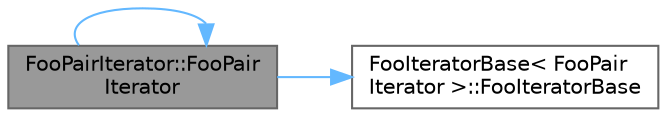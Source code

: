 digraph "FooPairIterator::FooPairIterator"
{
 // LATEX_PDF_SIZE
  bgcolor="transparent";
  edge [fontname=Helvetica,fontsize=10,labelfontname=Helvetica,labelfontsize=10];
  node [fontname=Helvetica,fontsize=10,shape=box,height=0.2,width=0.4];
  rankdir="LR";
  Node1 [id="Node000001",label="FooPairIterator::FooPair\lIterator",height=0.2,width=0.4,color="gray40", fillcolor="grey60", style="filled", fontcolor="black",tooltip=" "];
  Node1 -> Node2 [id="edge1_Node000001_Node000002",color="steelblue1",style="solid",tooltip=" "];
  Node2 [id="Node000002",label="FooIteratorBase\< FooPair\lIterator \>::FooIteratorBase",height=0.2,width=0.4,color="grey40", fillcolor="white", style="filled",URL="$class_foo_iterator_base.html#af65b3e448bd0bba2670e4d5f7b35109a",tooltip=" "];
  Node1 -> Node1 [id="edge2_Node000001_Node000001",color="steelblue1",style="solid",tooltip=" "];
}
